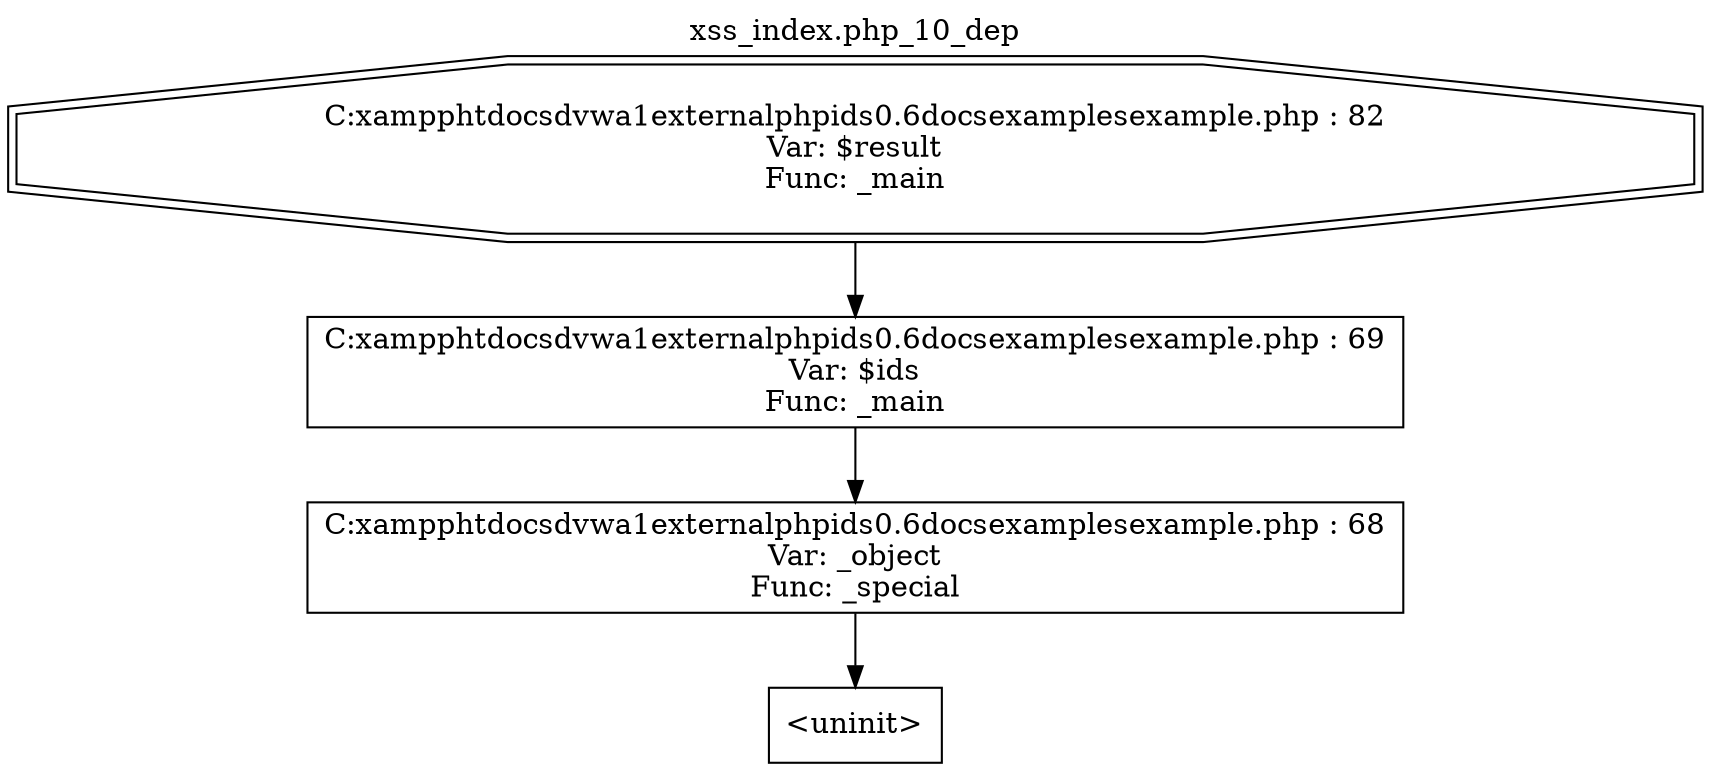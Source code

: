 digraph cfg {
  label="xss_index.php_10_dep";
  labelloc=t;
  n1 [shape=doubleoctagon, label="C:\xampp\htdocs\dvwa1\external\phpids\0.6\docs\examples\example.php : 82\nVar: $result\nFunc: _main\n"];
  n2 [shape=box, label="C:\xampp\htdocs\dvwa1\external\phpids\0.6\docs\examples\example.php : 69\nVar: $ids\nFunc: _main\n"];
  n3 [shape=box, label="C:\xampp\htdocs\dvwa1\external\phpids\0.6\docs\examples\example.php : 68\nVar: _object\nFunc: _special\n"];
  n4 [shape=box, label="<uninit>"];
  n3 -> n4;
  n2 -> n3;
  n1 -> n2;
}
